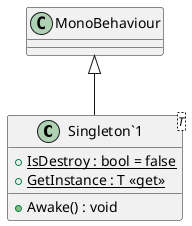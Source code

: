 @startuml
class "Singleton`1"<T> {
    + {static} IsDestroy : bool = false
    + {static} GetInstance : T <<get>>
    + Awake() : void
}
MonoBehaviour <|-- "Singleton`1"
@enduml
